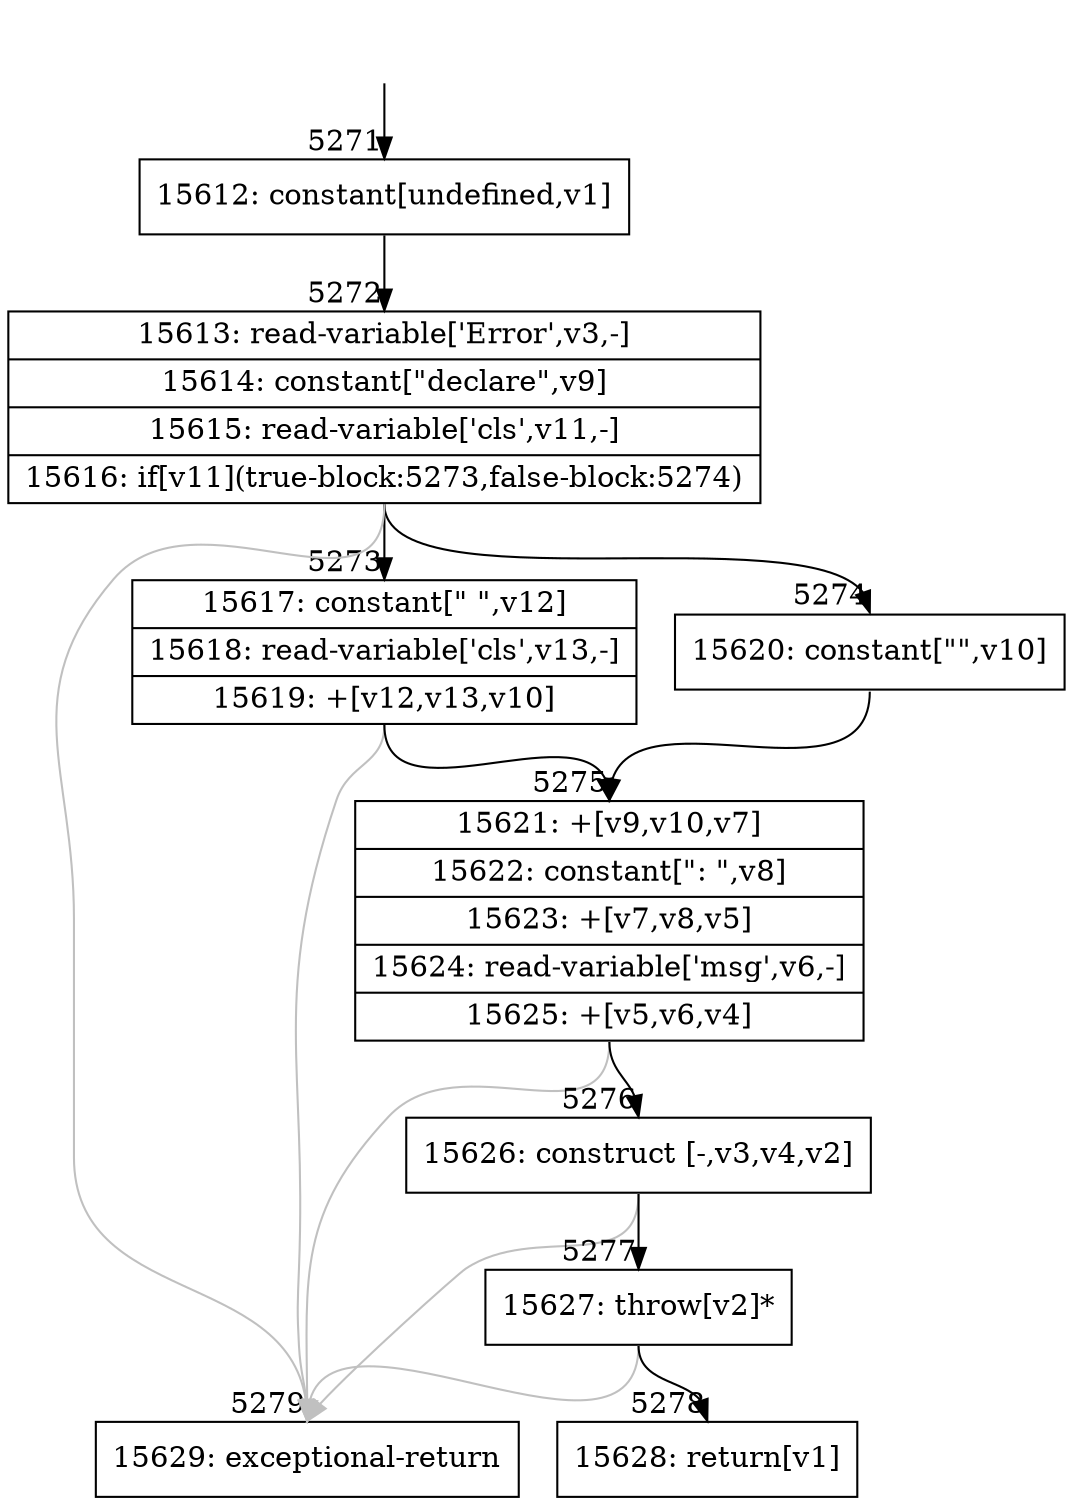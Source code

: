 digraph {
rankdir="TD"
BB_entry372[shape=none,label=""];
BB_entry372 -> BB5271 [tailport=s, headport=n, headlabel="    5271"]
BB5271 [shape=record label="{15612: constant[undefined,v1]}" ] 
BB5271 -> BB5272 [tailport=s, headport=n, headlabel="      5272"]
BB5272 [shape=record label="{15613: read-variable['Error',v3,-]|15614: constant[\"declare\",v9]|15615: read-variable['cls',v11,-]|15616: if[v11](true-block:5273,false-block:5274)}" ] 
BB5272 -> BB5273 [tailport=s, headport=n, headlabel="      5273"]
BB5272 -> BB5274 [tailport=s, headport=n, headlabel="      5274"]
BB5272 -> BB5279 [tailport=s, headport=n, color=gray, headlabel="      5279"]
BB5273 [shape=record label="{15617: constant[\" \",v12]|15618: read-variable['cls',v13,-]|15619: +[v12,v13,v10]}" ] 
BB5273 -> BB5275 [tailport=s, headport=n, headlabel="      5275"]
BB5273 -> BB5279 [tailport=s, headport=n, color=gray]
BB5274 [shape=record label="{15620: constant[\"\",v10]}" ] 
BB5274 -> BB5275 [tailport=s, headport=n]
BB5275 [shape=record label="{15621: +[v9,v10,v7]|15622: constant[\": \",v8]|15623: +[v7,v8,v5]|15624: read-variable['msg',v6,-]|15625: +[v5,v6,v4]}" ] 
BB5275 -> BB5276 [tailport=s, headport=n, headlabel="      5276"]
BB5275 -> BB5279 [tailport=s, headport=n, color=gray]
BB5276 [shape=record label="{15626: construct [-,v3,v4,v2]}" ] 
BB5276 -> BB5277 [tailport=s, headport=n, headlabel="      5277"]
BB5276 -> BB5279 [tailport=s, headport=n, color=gray]
BB5277 [shape=record label="{15627: throw[v2]*}" ] 
BB5277 -> BB5278 [tailport=s, headport=n, headlabel="      5278"]
BB5277 -> BB5279 [tailport=s, headport=n, color=gray]
BB5278 [shape=record label="{15628: return[v1]}" ] 
BB5279 [shape=record label="{15629: exceptional-return}" ] 
//#$~ 7193
}
